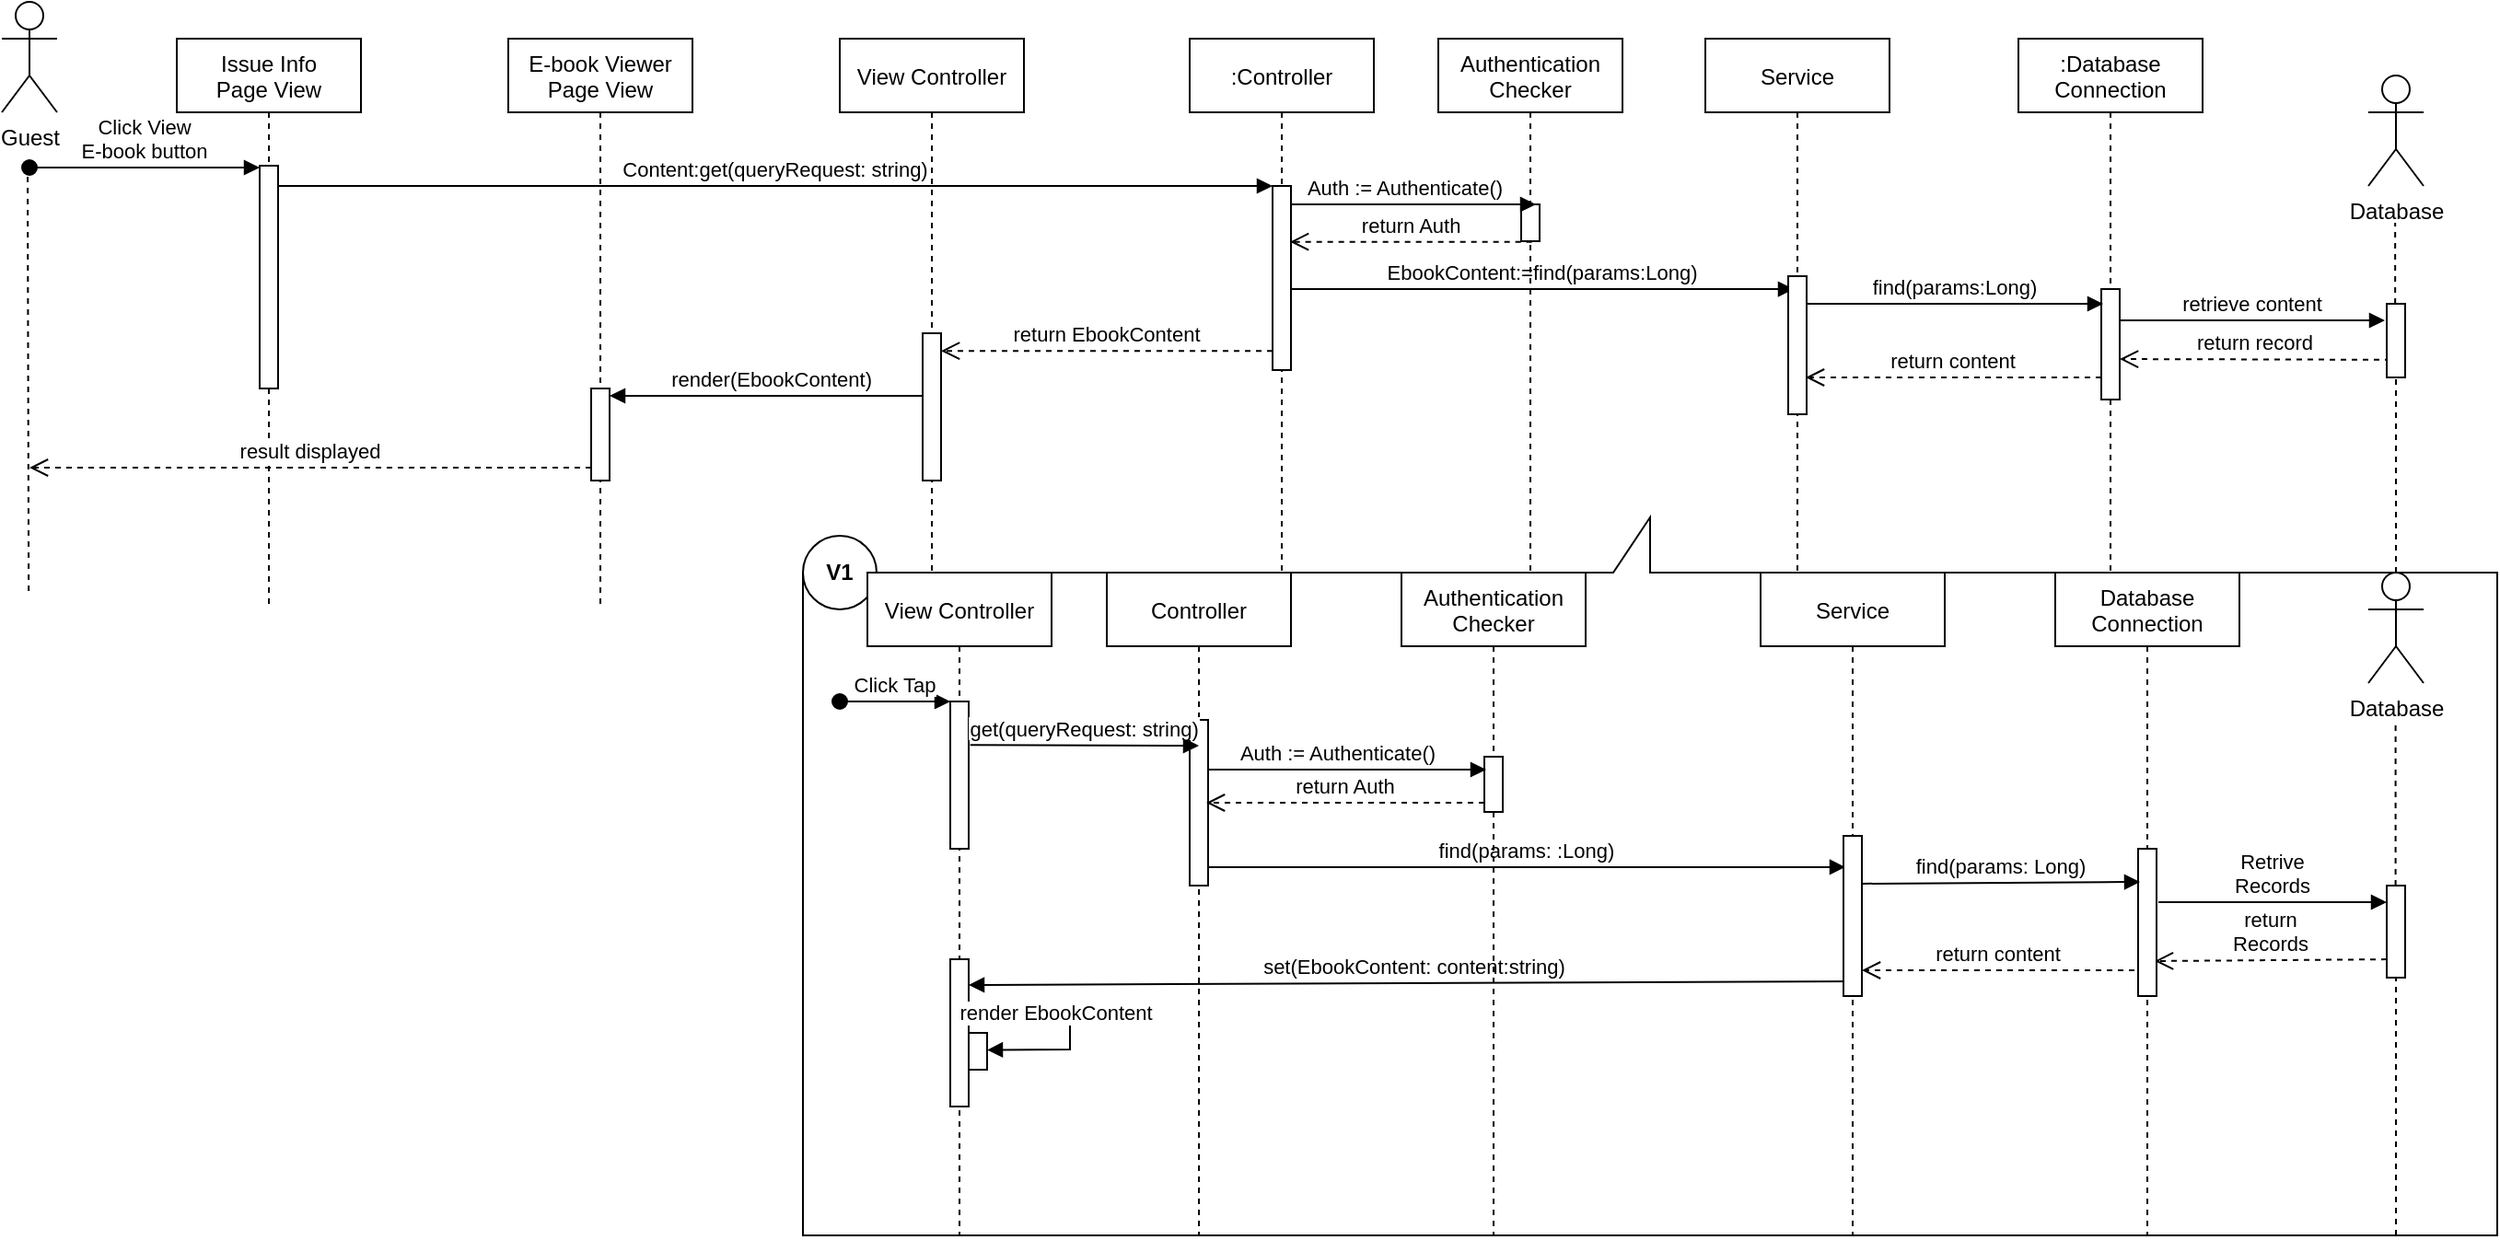 <?xml version="1.0" encoding="UTF-8"?>
<mxfile version="14.6.12" type="google">
  <diagram id="kgpKYQtTHZ0yAKxKKP6v" name="Page-1">
    <mxGraphModel dx="2272" dy="794" grid="1" gridSize="10" guides="1" tooltips="1" connect="1" arrows="1" fold="1" page="1" pageScale="1" pageWidth="850" pageHeight="1100" math="0" shadow="0">
      <root>
        <mxCell id="0" />
        <mxCell id="1" parent="0" />
        <mxCell id="pdsTgOcyTpb8ftyWchA--1" value="View Controller" style="shape=umlLifeline;perimeter=lifelinePerimeter;container=1;collapsible=0;recursiveResize=0;rounded=0;shadow=0;strokeWidth=1;" parent="1" vertex="1">
          <mxGeometry x="120" y="80" width="100" height="300" as="geometry" />
        </mxCell>
        <mxCell id="pdsTgOcyTpb8ftyWchA--3" value="Click View&#xa;E-book button" style="verticalAlign=bottom;startArrow=oval;endArrow=block;startSize=8;shadow=0;strokeWidth=1;" parent="pdsTgOcyTpb8ftyWchA--1" target="wKewPHEJFiD_fcM_LAi2-2" edge="1">
          <mxGeometry relative="1" as="geometry">
            <mxPoint x="-440" y="70" as="sourcePoint" />
            <mxPoint x="-320" y="70" as="targetPoint" />
          </mxGeometry>
        </mxCell>
        <mxCell id="pdsTgOcyTpb8ftyWchA--4" value="" style="points=[];perimeter=orthogonalPerimeter;rounded=0;shadow=0;strokeWidth=1;" parent="pdsTgOcyTpb8ftyWchA--1" vertex="1">
          <mxGeometry x="45" y="160" width="10" height="80" as="geometry" />
        </mxCell>
        <mxCell id="pdsTgOcyTpb8ftyWchA--8" value=":Controller" style="shape=umlLifeline;perimeter=lifelinePerimeter;container=1;collapsible=0;recursiveResize=0;rounded=0;shadow=0;strokeWidth=1;" parent="1" vertex="1">
          <mxGeometry x="310" y="80" width="100" height="300" as="geometry" />
        </mxCell>
        <mxCell id="pdsTgOcyTpb8ftyWchA--9" value="" style="points=[];perimeter=orthogonalPerimeter;rounded=0;shadow=0;strokeWidth=1;" parent="pdsTgOcyTpb8ftyWchA--8" vertex="1">
          <mxGeometry x="45" y="80" width="10" height="100" as="geometry" />
        </mxCell>
        <mxCell id="pdsTgOcyTpb8ftyWchA--10" value="return EbookContent" style="verticalAlign=bottom;endArrow=open;dashed=1;endSize=8;shadow=0;strokeWidth=1;exitX=0;exitY=0.896;exitDx=0;exitDy=0;exitPerimeter=0;" parent="1" source="pdsTgOcyTpb8ftyWchA--9" target="pdsTgOcyTpb8ftyWchA--4" edge="1">
          <mxGeometry relative="1" as="geometry">
            <mxPoint x="180" y="250" as="targetPoint" />
            <mxPoint x="460" y="250" as="sourcePoint" />
          </mxGeometry>
        </mxCell>
        <mxCell id="pdsTgOcyTpb8ftyWchA--11" value="Content:get(queryRequest: string)" style="verticalAlign=bottom;endArrow=block;entryX=0;entryY=0;shadow=0;strokeWidth=1;" parent="1" source="wKewPHEJFiD_fcM_LAi2-2" target="pdsTgOcyTpb8ftyWchA--9" edge="1">
          <mxGeometry relative="1" as="geometry">
            <mxPoint x="275" y="160" as="sourcePoint" />
          </mxGeometry>
        </mxCell>
        <mxCell id="pdsTgOcyTpb8ftyWchA--12" value="Guest" style="shape=umlActor;verticalLabelPosition=bottom;verticalAlign=top;html=1;outlineConnect=0;" parent="1" vertex="1">
          <mxGeometry x="-335" y="60" width="30" height="60" as="geometry" />
        </mxCell>
        <mxCell id="pdsTgOcyTpb8ftyWchA--13" value=":Database&#xa;Connection" style="shape=umlLifeline;perimeter=lifelinePerimeter;container=1;collapsible=0;recursiveResize=0;rounded=0;shadow=0;strokeWidth=1;" parent="1" vertex="1">
          <mxGeometry x="760" y="80" width="100" height="300" as="geometry" />
        </mxCell>
        <mxCell id="pdsTgOcyTpb8ftyWchA--14" value="" style="points=[];perimeter=orthogonalPerimeter;rounded=0;shadow=0;strokeWidth=1;" parent="pdsTgOcyTpb8ftyWchA--13" vertex="1">
          <mxGeometry x="45" y="136" width="10" height="60" as="geometry" />
        </mxCell>
        <mxCell id="pdsTgOcyTpb8ftyWchA--15" value="Database" style="shape=umlActor;verticalLabelPosition=bottom;verticalAlign=top;html=1;outlineConnect=0;" parent="1" vertex="1">
          <mxGeometry x="950" y="100" width="30" height="60" as="geometry" />
        </mxCell>
        <mxCell id="pdsTgOcyTpb8ftyWchA--16" value="EbookContent:=find(params:Long)" style="verticalAlign=bottom;endArrow=block;shadow=0;strokeWidth=1;entryX=0.48;entryY=0.469;entryDx=0;entryDy=0;entryPerimeter=0;" parent="1" target="HuapAEvaDvoRg8MmGfr3-3" edge="1">
          <mxGeometry relative="1" as="geometry">
            <mxPoint x="365" y="216" as="sourcePoint" />
            <mxPoint x="634" y="215" as="targetPoint" />
          </mxGeometry>
        </mxCell>
        <mxCell id="pdsTgOcyTpb8ftyWchA--17" value="" style="endArrow=none;dashed=1;html=1;startArrow=none;" parent="1" source="HuapAEvaDvoRg8MmGfr3-1" edge="1">
          <mxGeometry width="50" height="50" relative="1" as="geometry">
            <mxPoint x="964.58" y="380" as="sourcePoint" />
            <mxPoint x="964.58" y="180" as="targetPoint" />
          </mxGeometry>
        </mxCell>
        <mxCell id="pdsTgOcyTpb8ftyWchA--18" value="" style="endArrow=none;dashed=1;html=1;" parent="1" edge="1">
          <mxGeometry width="50" height="50" relative="1" as="geometry">
            <mxPoint x="-320.42" y="380" as="sourcePoint" />
            <mxPoint x="-321" y="150" as="targetPoint" />
          </mxGeometry>
        </mxCell>
        <mxCell id="pdsTgOcyTpb8ftyWchA--19" value="retrieve content" style="verticalAlign=bottom;endArrow=block;shadow=0;strokeWidth=1;entryX=-0.2;entryY=0.225;entryDx=0;entryDy=0;entryPerimeter=0;" parent="1" edge="1">
          <mxGeometry relative="1" as="geometry">
            <mxPoint x="815" y="233" as="sourcePoint" />
            <mxPoint x="959" y="233" as="targetPoint" />
          </mxGeometry>
        </mxCell>
        <mxCell id="pdsTgOcyTpb8ftyWchA--20" value="return record" style="verticalAlign=bottom;endArrow=open;dashed=1;endSize=8;shadow=0;strokeWidth=1;entryX=1;entryY=0.667;entryDx=0;entryDy=0;entryPerimeter=0;exitX=0.2;exitY=0.76;exitDx=0;exitDy=0;exitPerimeter=0;" parent="1" source="HuapAEvaDvoRg8MmGfr3-1" edge="1">
          <mxGeometry relative="1" as="geometry">
            <mxPoint x="815" y="254.02" as="targetPoint" />
            <mxPoint x="965" y="264" as="sourcePoint" />
          </mxGeometry>
        </mxCell>
        <mxCell id="snwnYTdJGUyey9fKNiiB-1" value="" style="shape=callout;whiteSpace=wrap;html=1;perimeter=calloutPerimeter;rotation=-180;" parent="1" vertex="1">
          <mxGeometry x="100" y="340" width="920" height="390" as="geometry" />
        </mxCell>
        <mxCell id="snwnYTdJGUyey9fKNiiB-2" value="Database" style="shape=umlActor;verticalLabelPosition=bottom;verticalAlign=top;html=1;outlineConnect=0;" parent="1" vertex="1">
          <mxGeometry x="950" y="370" width="30" height="60" as="geometry" />
        </mxCell>
        <mxCell id="snwnYTdJGUyey9fKNiiB-3" value="" style="endArrow=none;dashed=1;html=1;startArrow=none;" parent="1" source="snwnYTdJGUyey9fKNiiB-5" edge="1">
          <mxGeometry width="50" height="50" relative="1" as="geometry">
            <mxPoint x="965" y="730" as="sourcePoint" />
            <mxPoint x="964.8" y="450" as="targetPoint" />
          </mxGeometry>
        </mxCell>
        <mxCell id="snwnYTdJGUyey9fKNiiB-4" value="find(params: :Long)" style="verticalAlign=bottom;endArrow=block;shadow=0;strokeWidth=1;entryX=0.1;entryY=0.195;entryDx=0;entryDy=0;entryPerimeter=0;" parent="1" source="snwnYTdJGUyey9fKNiiB-13" target="HuapAEvaDvoRg8MmGfr3-8" edge="1">
          <mxGeometry relative="1" as="geometry">
            <mxPoint x="516" y="530.025" as="sourcePoint" />
            <mxPoint x="665" y="530.025" as="targetPoint" />
            <Array as="points" />
          </mxGeometry>
        </mxCell>
        <mxCell id="snwnYTdJGUyey9fKNiiB-5" value="" style="points=[];perimeter=orthogonalPerimeter;rounded=0;shadow=0;strokeWidth=1;" parent="1" vertex="1">
          <mxGeometry x="960" y="540" width="10" height="50" as="geometry" />
        </mxCell>
        <mxCell id="snwnYTdJGUyey9fKNiiB-6" value="" style="endArrow=none;dashed=1;html=1;startArrow=none;" parent="1" target="snwnYTdJGUyey9fKNiiB-5" edge="1">
          <mxGeometry width="50" height="50" relative="1" as="geometry">
            <mxPoint x="965" y="730" as="sourcePoint" />
            <mxPoint x="964.8" y="450" as="targetPoint" />
          </mxGeometry>
        </mxCell>
        <mxCell id="snwnYTdJGUyey9fKNiiB-7" value="Retrive&#xa;Records" style="verticalAlign=bottom;endArrow=block;shadow=0;strokeWidth=1;" parent="1" edge="1">
          <mxGeometry relative="1" as="geometry">
            <mxPoint x="836" y="549" as="sourcePoint" />
            <mxPoint x="960" y="549" as="targetPoint" />
            <Array as="points" />
          </mxGeometry>
        </mxCell>
        <mxCell id="snwnYTdJGUyey9fKNiiB-8" value="return&#xa;Records" style="verticalAlign=bottom;endArrow=open;dashed=1;endSize=8;exitX=-0.026;exitY=1.002;shadow=0;strokeWidth=1;exitDx=0;exitDy=0;exitPerimeter=0;" parent="1" edge="1">
          <mxGeometry relative="1" as="geometry">
            <mxPoint x="834.0" y="581" as="targetPoint" />
            <mxPoint x="960" y="580.06" as="sourcePoint" />
          </mxGeometry>
        </mxCell>
        <mxCell id="snwnYTdJGUyey9fKNiiB-9" value="set(EbookContent: content:string)" style="verticalAlign=bottom;endArrow=block;shadow=0;strokeWidth=1;entryX=1;entryY=0.175;entryDx=0;entryDy=0;entryPerimeter=0;" parent="1" target="snwnYTdJGUyey9fKNiiB-19" edge="1">
          <mxGeometry relative="1" as="geometry">
            <mxPoint x="674.0" y="592" as="sourcePoint" />
            <mxPoint x="385" y="593.04" as="targetPoint" />
            <Array as="points" />
          </mxGeometry>
        </mxCell>
        <mxCell id="snwnYTdJGUyey9fKNiiB-10" value="" style="ellipse;whiteSpace=wrap;html=1;aspect=fixed;" parent="1" vertex="1">
          <mxGeometry x="100" y="350" width="40" height="40" as="geometry" />
        </mxCell>
        <mxCell id="snwnYTdJGUyey9fKNiiB-11" value="&lt;b&gt;V1&lt;/b&gt;" style="text;html=1;strokeColor=none;fillColor=none;align=center;verticalAlign=middle;whiteSpace=wrap;rounded=0;" parent="1" vertex="1">
          <mxGeometry x="100" y="360" width="40" height="20" as="geometry" />
        </mxCell>
        <mxCell id="snwnYTdJGUyey9fKNiiB-12" value="Controller" style="shape=umlLifeline;perimeter=lifelinePerimeter;container=1;collapsible=0;recursiveResize=0;rounded=0;shadow=0;strokeWidth=1;" parent="1" vertex="1">
          <mxGeometry x="265" y="370" width="100" height="360" as="geometry" />
        </mxCell>
        <mxCell id="snwnYTdJGUyey9fKNiiB-13" value="" style="points=[];perimeter=orthogonalPerimeter;rounded=0;shadow=0;strokeWidth=1;" parent="snwnYTdJGUyey9fKNiiB-12" vertex="1">
          <mxGeometry x="45" y="80" width="10" height="90" as="geometry" />
        </mxCell>
        <mxCell id="snwnYTdJGUyey9fKNiiB-14" value="Database&#xa;Connection" style="shape=umlLifeline;perimeter=lifelinePerimeter;container=1;collapsible=0;recursiveResize=0;rounded=0;shadow=0;strokeWidth=1;" parent="1" vertex="1">
          <mxGeometry x="780" y="370" width="100" height="360" as="geometry" />
        </mxCell>
        <mxCell id="snwnYTdJGUyey9fKNiiB-15" value="" style="points=[];perimeter=orthogonalPerimeter;rounded=0;shadow=0;strokeWidth=1;" parent="snwnYTdJGUyey9fKNiiB-14" vertex="1">
          <mxGeometry x="45" y="150" width="10" height="80" as="geometry" />
        </mxCell>
        <mxCell id="snwnYTdJGUyey9fKNiiB-16" value="View Controller" style="shape=umlLifeline;perimeter=lifelinePerimeter;container=1;collapsible=0;recursiveResize=0;rounded=0;shadow=0;strokeWidth=1;" parent="1" vertex="1">
          <mxGeometry x="135" y="370" width="100" height="360" as="geometry" />
        </mxCell>
        <mxCell id="snwnYTdJGUyey9fKNiiB-17" value="" style="points=[];perimeter=orthogonalPerimeter;rounded=0;shadow=0;strokeWidth=1;" parent="snwnYTdJGUyey9fKNiiB-16" vertex="1">
          <mxGeometry x="45" y="70" width="10" height="80" as="geometry" />
        </mxCell>
        <mxCell id="snwnYTdJGUyey9fKNiiB-18" value="Click Tap" style="verticalAlign=bottom;startArrow=oval;endArrow=block;startSize=8;shadow=0;strokeWidth=1;" parent="snwnYTdJGUyey9fKNiiB-16" target="snwnYTdJGUyey9fKNiiB-17" edge="1">
          <mxGeometry relative="1" as="geometry">
            <mxPoint x="-15" y="70" as="sourcePoint" />
          </mxGeometry>
        </mxCell>
        <mxCell id="snwnYTdJGUyey9fKNiiB-19" value="" style="points=[];perimeter=orthogonalPerimeter;rounded=0;shadow=0;strokeWidth=1;" parent="snwnYTdJGUyey9fKNiiB-16" vertex="1">
          <mxGeometry x="45" y="210" width="10" height="80" as="geometry" />
        </mxCell>
        <mxCell id="snwnYTdJGUyey9fKNiiB-20" value="" style="points=[];perimeter=orthogonalPerimeter;rounded=0;shadow=0;strokeWidth=1;" parent="snwnYTdJGUyey9fKNiiB-16" vertex="1">
          <mxGeometry x="55" y="250" width="10" height="20" as="geometry" />
        </mxCell>
        <mxCell id="snwnYTdJGUyey9fKNiiB-21" value="" style="verticalAlign=bottom;endArrow=block;shadow=0;strokeWidth=1;rounded=0;entryX=1;entryY=0.464;entryDx=0;entryDy=0;entryPerimeter=0;" parent="snwnYTdJGUyey9fKNiiB-16" target="snwnYTdJGUyey9fKNiiB-20" edge="1">
          <mxGeometry relative="1" as="geometry">
            <mxPoint x="56" y="240" as="sourcePoint" />
            <mxPoint x="110" y="260" as="targetPoint" />
            <Array as="points">
              <mxPoint x="110" y="240" />
              <mxPoint x="110" y="259" />
            </Array>
          </mxGeometry>
        </mxCell>
        <mxCell id="snwnYTdJGUyey9fKNiiB-22" value="render EbookContent" style="edgeLabel;html=1;align=center;verticalAlign=middle;resizable=0;points=[];" parent="snwnYTdJGUyey9fKNiiB-21" vertex="1" connectable="0">
          <mxGeometry x="-0.222" y="1" relative="1" as="geometry">
            <mxPoint as="offset" />
          </mxGeometry>
        </mxCell>
        <mxCell id="snwnYTdJGUyey9fKNiiB-23" value="get(queryRequest: string)" style="verticalAlign=bottom;endArrow=block;shadow=0;strokeWidth=1;exitX=1.083;exitY=0.871;exitDx=0;exitDy=0;exitPerimeter=0;" parent="1" edge="1">
          <mxGeometry relative="1" as="geometry">
            <mxPoint x="190.83" y="463.68" as="sourcePoint" />
            <mxPoint x="315" y="464" as="targetPoint" />
          </mxGeometry>
        </mxCell>
        <mxCell id="HuapAEvaDvoRg8MmGfr3-1" value="" style="points=[];perimeter=orthogonalPerimeter;rounded=0;shadow=0;strokeWidth=1;" parent="1" vertex="1">
          <mxGeometry x="960" y="224" width="10" height="40" as="geometry" />
        </mxCell>
        <mxCell id="HuapAEvaDvoRg8MmGfr3-2" value="" style="endArrow=none;dashed=1;html=1;" parent="1" target="HuapAEvaDvoRg8MmGfr3-1" edge="1">
          <mxGeometry width="50" height="50" relative="1" as="geometry">
            <mxPoint x="965" y="370" as="sourcePoint" />
            <mxPoint x="964.58" y="180" as="targetPoint" />
          </mxGeometry>
        </mxCell>
        <mxCell id="HuapAEvaDvoRg8MmGfr3-3" value="Service" style="shape=umlLifeline;perimeter=lifelinePerimeter;container=1;collapsible=0;recursiveResize=0;rounded=0;shadow=0;strokeWidth=1;" parent="1" vertex="1">
          <mxGeometry x="590" y="80" width="100" height="290" as="geometry" />
        </mxCell>
        <mxCell id="HuapAEvaDvoRg8MmGfr3-4" value="" style="points=[];perimeter=orthogonalPerimeter;rounded=0;shadow=0;strokeWidth=1;" parent="HuapAEvaDvoRg8MmGfr3-3" vertex="1">
          <mxGeometry x="45" y="129" width="10" height="75" as="geometry" />
        </mxCell>
        <mxCell id="HuapAEvaDvoRg8MmGfr3-5" value="find(params:Long)" style="verticalAlign=bottom;endArrow=block;entryX=0;entryY=0;shadow=0;strokeWidth=1;" parent="1" edge="1">
          <mxGeometry relative="1" as="geometry">
            <mxPoint x="645" y="224" as="sourcePoint" />
            <mxPoint x="806" y="224.0" as="targetPoint" />
          </mxGeometry>
        </mxCell>
        <mxCell id="HuapAEvaDvoRg8MmGfr3-6" value="return content" style="verticalAlign=bottom;endArrow=open;dashed=1;endSize=8;shadow=0;strokeWidth=1;" parent="1" edge="1">
          <mxGeometry relative="1" as="geometry">
            <mxPoint x="644.5" y="264" as="targetPoint" />
            <mxPoint x="805" y="264" as="sourcePoint" />
          </mxGeometry>
        </mxCell>
        <mxCell id="HuapAEvaDvoRg8MmGfr3-7" value="Service" style="shape=umlLifeline;perimeter=lifelinePerimeter;container=1;collapsible=0;recursiveResize=0;rounded=0;shadow=0;strokeWidth=1;" parent="1" vertex="1">
          <mxGeometry x="620" y="370" width="100" height="360" as="geometry" />
        </mxCell>
        <mxCell id="HuapAEvaDvoRg8MmGfr3-8" value="" style="points=[];perimeter=orthogonalPerimeter;rounded=0;shadow=0;strokeWidth=1;" parent="HuapAEvaDvoRg8MmGfr3-7" vertex="1">
          <mxGeometry x="45" y="143" width="10" height="87" as="geometry" />
        </mxCell>
        <mxCell id="HuapAEvaDvoRg8MmGfr3-9" value="find(params: Long)" style="verticalAlign=bottom;endArrow=block;shadow=0;strokeWidth=1;entryX=-0.1;entryY=0.227;entryDx=0;entryDy=0;entryPerimeter=0;exitX=1.2;exitY=0.373;exitDx=0;exitDy=0;exitPerimeter=0;" parent="1" edge="1">
          <mxGeometry relative="1" as="geometry">
            <mxPoint x="675" y="538.975" as="sourcePoint" />
            <mxPoint x="826" y="537.995" as="targetPoint" />
            <Array as="points" />
          </mxGeometry>
        </mxCell>
        <mxCell id="HuapAEvaDvoRg8MmGfr3-10" value="return content" style="verticalAlign=bottom;endArrow=open;dashed=1;endSize=8;shadow=0;strokeWidth=1;entryX=1.1;entryY=0.839;entryDx=0;entryDy=0;entryPerimeter=0;" parent="1" edge="1">
          <mxGeometry relative="1" as="geometry">
            <mxPoint x="675" y="585.993" as="targetPoint" />
            <mxPoint x="823" y="586" as="sourcePoint" />
          </mxGeometry>
        </mxCell>
        <mxCell id="HuapAEvaDvoRg8MmGfr3-11" value="Authentication&#xa;Checker" style="shape=umlLifeline;perimeter=lifelinePerimeter;container=1;collapsible=0;recursiveResize=0;rounded=0;shadow=0;strokeWidth=1;" parent="1" vertex="1">
          <mxGeometry x="445" y="80" width="100" height="290" as="geometry" />
        </mxCell>
        <mxCell id="HuapAEvaDvoRg8MmGfr3-12" value="" style="points=[];perimeter=orthogonalPerimeter;rounded=0;shadow=0;strokeWidth=1;" parent="HuapAEvaDvoRg8MmGfr3-11" vertex="1">
          <mxGeometry x="45" y="90" width="10" height="20" as="geometry" />
        </mxCell>
        <mxCell id="HuapAEvaDvoRg8MmGfr3-13" value="Auth := Authenticate()" style="verticalAlign=bottom;endArrow=block;shadow=0;strokeWidth=1;" parent="1" edge="1">
          <mxGeometry x="-0.067" relative="1" as="geometry">
            <mxPoint x="364.5" y="170" as="sourcePoint" />
            <mxPoint x="498" y="170" as="targetPoint" />
            <Array as="points" />
            <mxPoint as="offset" />
          </mxGeometry>
        </mxCell>
        <mxCell id="HuapAEvaDvoRg8MmGfr3-14" value="return Auth" style="verticalAlign=bottom;endArrow=open;dashed=1;endSize=8;shadow=0;strokeWidth=1;exitX=0.083;exitY=0.931;exitDx=0;exitDy=0;exitPerimeter=0;" parent="1" edge="1">
          <mxGeometry relative="1" as="geometry">
            <mxPoint x="364.5" y="190.35" as="targetPoint" />
            <mxPoint x="495.83" y="190.35" as="sourcePoint" />
          </mxGeometry>
        </mxCell>
        <mxCell id="HuapAEvaDvoRg8MmGfr3-15" value="Authentication&#xa;Checker" style="shape=umlLifeline;perimeter=lifelinePerimeter;container=1;collapsible=0;recursiveResize=0;rounded=0;shadow=0;strokeWidth=1;" parent="1" vertex="1">
          <mxGeometry x="425" y="370" width="100" height="360" as="geometry" />
        </mxCell>
        <mxCell id="HuapAEvaDvoRg8MmGfr3-16" value="" style="points=[];perimeter=orthogonalPerimeter;rounded=0;shadow=0;strokeWidth=1;" parent="HuapAEvaDvoRg8MmGfr3-15" vertex="1">
          <mxGeometry x="45" y="100" width="10" height="30" as="geometry" />
        </mxCell>
        <mxCell id="HuapAEvaDvoRg8MmGfr3-17" value="Auth := Authenticate()" style="verticalAlign=bottom;endArrow=block;shadow=0;strokeWidth=1;" parent="1" edge="1">
          <mxGeometry x="-0.067" relative="1" as="geometry">
            <mxPoint x="320" y="477" as="sourcePoint" />
            <mxPoint x="471" y="477" as="targetPoint" />
            <Array as="points" />
            <mxPoint as="offset" />
          </mxGeometry>
        </mxCell>
        <mxCell id="HuapAEvaDvoRg8MmGfr3-18" value="return Auth" style="verticalAlign=bottom;endArrow=open;dashed=1;endSize=8;shadow=0;strokeWidth=1;entryX=1;entryY=0.5;entryDx=0;entryDy=0;entryPerimeter=0;" parent="1" edge="1">
          <mxGeometry relative="1" as="geometry">
            <mxPoint x="319" y="495" as="targetPoint" />
            <mxPoint x="470" y="495" as="sourcePoint" />
          </mxGeometry>
        </mxCell>
        <mxCell id="wKewPHEJFiD_fcM_LAi2-1" value="Issue Info&#xa;Page View" style="shape=umlLifeline;perimeter=lifelinePerimeter;container=1;collapsible=0;recursiveResize=0;rounded=0;shadow=0;strokeWidth=1;" parent="1" vertex="1">
          <mxGeometry x="-240" y="80" width="100" height="310" as="geometry" />
        </mxCell>
        <mxCell id="wKewPHEJFiD_fcM_LAi2-2" value="" style="points=[];perimeter=orthogonalPerimeter;rounded=0;shadow=0;strokeWidth=1;" parent="wKewPHEJFiD_fcM_LAi2-1" vertex="1">
          <mxGeometry x="45" y="69" width="10" height="121" as="geometry" />
        </mxCell>
        <mxCell id="wKewPHEJFiD_fcM_LAi2-3" value="E-book Viewer&#xa;Page View" style="shape=umlLifeline;perimeter=lifelinePerimeter;container=1;collapsible=0;recursiveResize=0;rounded=0;shadow=0;strokeWidth=1;" parent="1" vertex="1">
          <mxGeometry x="-60" y="80" width="100" height="310" as="geometry" />
        </mxCell>
        <mxCell id="wKewPHEJFiD_fcM_LAi2-4" value="" style="points=[];perimeter=orthogonalPerimeter;rounded=0;shadow=0;strokeWidth=1;" parent="wKewPHEJFiD_fcM_LAi2-3" vertex="1">
          <mxGeometry x="45" y="190" width="10" height="50" as="geometry" />
        </mxCell>
        <mxCell id="pdsTgOcyTpb8ftyWchA--21" value="result displayed" style="verticalAlign=bottom;endArrow=open;dashed=1;endSize=8;shadow=0;strokeWidth=1;" parent="1" source="wKewPHEJFiD_fcM_LAi2-4" edge="1">
          <mxGeometry relative="1" as="geometry">
            <mxPoint x="-320" y="313" as="targetPoint" />
            <mxPoint x="170.83" y="302" as="sourcePoint" />
          </mxGeometry>
        </mxCell>
        <mxCell id="wKewPHEJFiD_fcM_LAi2-5" value="render(EbookContent)" style="verticalAlign=bottom;endArrow=block;shadow=0;strokeWidth=1;exitX=-0.043;exitY=0.425;exitDx=0;exitDy=0;exitPerimeter=0;" parent="1" source="pdsTgOcyTpb8ftyWchA--4" target="wKewPHEJFiD_fcM_LAi2-4" edge="1">
          <mxGeometry x="-0.037" relative="1" as="geometry">
            <mxPoint x="165" y="312.74" as="sourcePoint" />
            <mxPoint y="312" as="targetPoint" />
            <Array as="points" />
            <mxPoint as="offset" />
          </mxGeometry>
        </mxCell>
      </root>
    </mxGraphModel>
  </diagram>
</mxfile>

